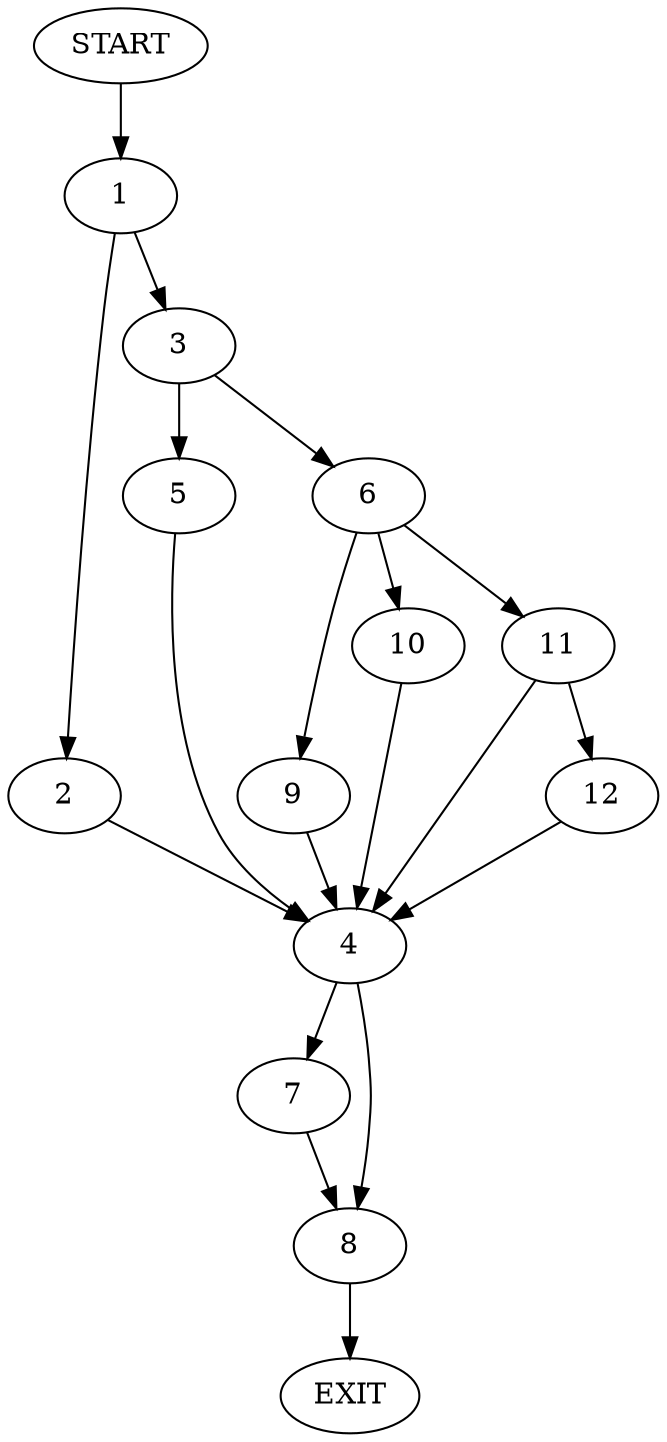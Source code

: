 digraph {
0 [label="START"]
13 [label="EXIT"]
0 -> 1
1 -> 2
1 -> 3
2 -> 4
3 -> 5
3 -> 6
4 -> 7
4 -> 8
6 -> 9
6 -> 10
6 -> 11
5 -> 4
9 -> 4
10 -> 4
11 -> 4
11 -> 12
12 -> 4
8 -> 13
7 -> 8
}

